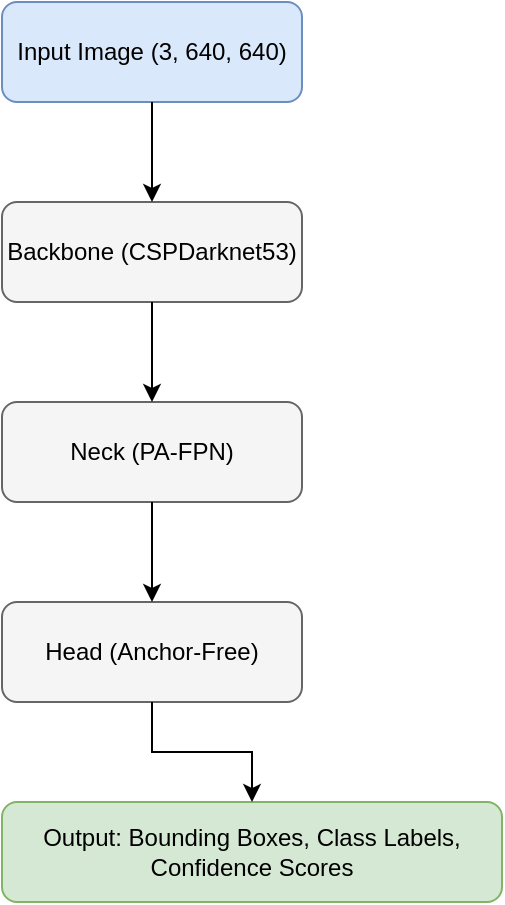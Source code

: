 <mxfile>
  <diagram name="YOLOv8 Model Structure" id="YOLOv8_Structure">
    <mxGraphModel dx="1200" dy="800" grid="1" gridSize="10" guides="1" tooltips="1" connect="1" arrows="1" fold="1" page="1" pageScale="1" pageWidth="827" pageHeight="1169" math="0" shadow="0">
      <root>
        <mxCell id="0" />
        <mxCell id="1" parent="0" />
        
        <!-- Input Image -->
        <mxCell id="input" value="Input Image (3, 640, 640)" style="rounded=1;whiteSpace=wrap;html=1;fillColor=#dae8fc;strokeColor=#6c8ebf;" vertex="1" parent="1">
          <mxGeometry x="100" y="50" width="150" height="50" as="geometry" />
        </mxCell>

        <!-- Backbone -->
        <mxCell id="backbone" value="Backbone (CSPDarknet53)" style="rounded=1;whiteSpace=wrap;html=1;fillColor=#f5f5f5;strokeColor=#666666;" vertex="1" parent="1">
          <mxGeometry x="100" y="150" width="150" height="50" as="geometry" />
        </mxCell>

        <!-- Neck -->
        <mxCell id="neck" value="Neck (PA-FPN)" style="rounded=1;whiteSpace=wrap;html=1;fillColor=#f5f5f5;strokeColor=#666666;" vertex="1" parent="1">
          <mxGeometry x="100" y="250" width="150" height="50" as="geometry" />
        </mxCell>

        <!-- Head -->
        <mxCell id="head" value="Head (Anchor-Free)" style="rounded=1;whiteSpace=wrap;html=1;fillColor=#f5f5f5;strokeColor=#666666;" vertex="1" parent="1">
          <mxGeometry x="100" y="350" width="150" height="50" as="geometry" />
        </mxCell>

        <!-- Output -->
        <mxCell id="output" value="Output: Bounding Boxes, Class Labels, Confidence Scores" style="rounded=1;whiteSpace=wrap;html=1;fillColor=#d5e8d4;strokeColor=#82b366;" vertex="1" parent="1">
          <mxGeometry x="100" y="450" width="250" height="50" as="geometry" />
        </mxCell>

        <!-- Connections -->
        <mxCell id="conn1" style="edgeStyle=orthogonalEdgeStyle;rounded=0;orthogonalLoop=1;jettySize=auto;html=1;" edge="1" parent="1" source="input" target="backbone">
          <mxGeometry relative="1" as="geometry" />
        </mxCell>
        <mxCell id="conn2" style="edgeStyle=orthogonalEdgeStyle;rounded=0;orthogonalLoop=1;jettySize=auto;html=1;" edge="1" parent="1" source="backbone" target="neck">
          <mxGeometry relative="1" as="geometry" />
        </mxCell>
        <mxCell id="conn3" style="edgeStyle=orthogonalEdgeStyle;rounded=0;orthogonalLoop=1;jettySize=auto;html=1;" edge="1" parent="1" source="neck" target="head">
          <mxGeometry relative="1" as="geometry" />
        </mxCell>
        <mxCell id="conn4" style="edgeStyle=orthogonalEdgeStyle;rounded=0;orthogonalLoop=1;jettySize=auto;html=1;" edge="1" parent="1" source="head" target="output">
          <mxGeometry relative="1" as="geometry" />
        </mxCell>
      </root>
    </mxGraphModel>
  </diagram>
</mxfile>